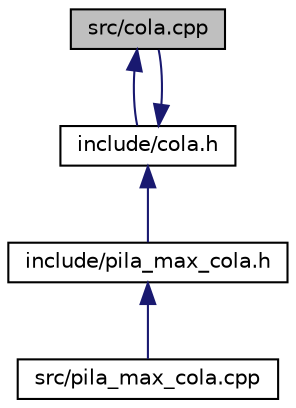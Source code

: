 digraph "src/cola.cpp"
{
  edge [fontname="Helvetica",fontsize="10",labelfontname="Helvetica",labelfontsize="10"];
  node [fontname="Helvetica",fontsize="10",shape=record];
  Node3 [label="src/cola.cpp",height=0.2,width=0.4,color="black", fillcolor="grey75", style="filled", fontcolor="black"];
  Node3 -> Node4 [dir="back",color="midnightblue",fontsize="10",style="solid",fontname="Helvetica"];
  Node4 [label="include/cola.h",height=0.2,width=0.4,color="black", fillcolor="white", style="filled",URL="$cola_8h.html",tooltip="Fichero cabecera del TDA Cola. "];
  Node4 -> Node3 [dir="back",color="midnightblue",fontsize="10",style="solid",fontname="Helvetica"];
  Node4 -> Node5 [dir="back",color="midnightblue",fontsize="10",style="solid",fontname="Helvetica"];
  Node5 [label="include/pila_max_cola.h",height=0.2,width=0.4,color="black", fillcolor="white", style="filled",URL="$pila__max__cola_8h.html",tooltip="Fichero cabecera del TDA Pila. "];
  Node5 -> Node6 [dir="back",color="midnightblue",fontsize="10",style="solid",fontname="Helvetica"];
  Node6 [label="src/pila_max_cola.cpp",height=0.2,width=0.4,color="black", fillcolor="white", style="filled",URL="$pila__max__cola_8cpp_source.html"];
}

